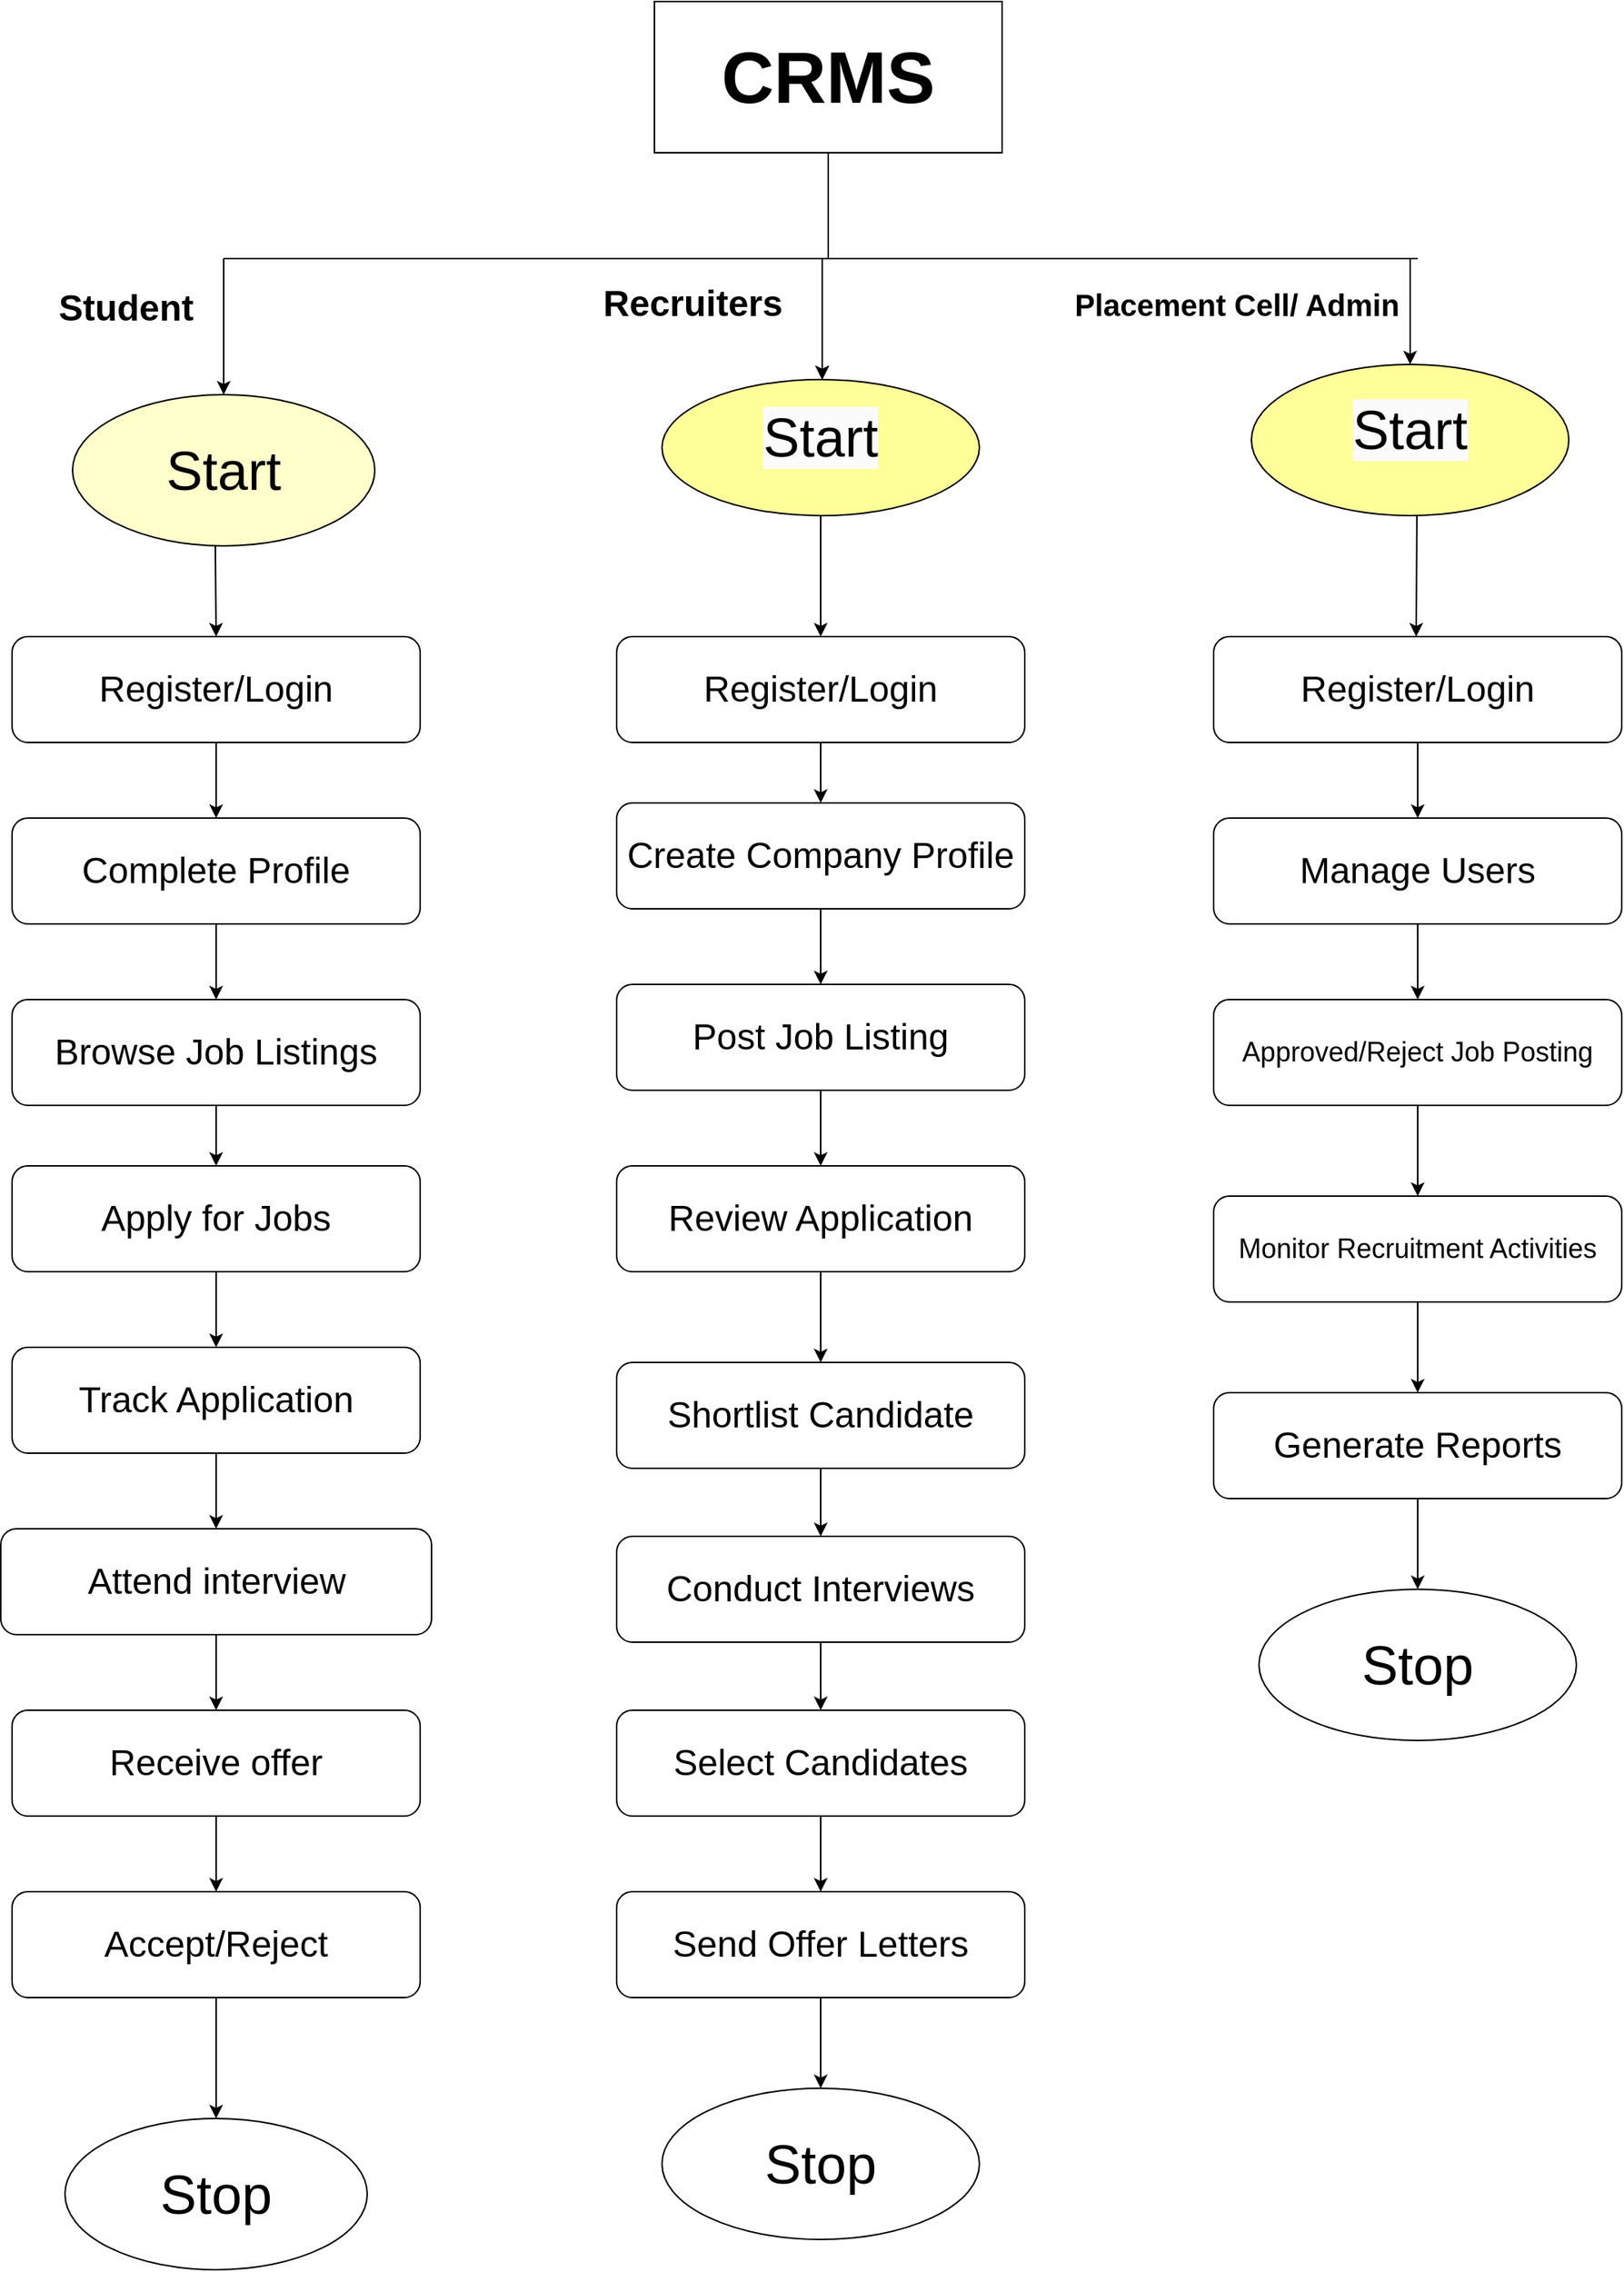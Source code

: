 <mxfile version="26.0.14">
  <diagram name="Page-1" id="efa7a0a1-bf9b-a30e-e6df-94a7791c09e9">
    <mxGraphModel dx="2575" dy="1200" grid="1" gridSize="10" guides="1" tooltips="1" connect="1" arrows="1" fold="1" page="1" pageScale="1" pageWidth="826" pageHeight="1169" background="none" math="0" shadow="0">
      <root>
        <mxCell id="0" />
        <mxCell id="1" parent="0" />
        <mxCell id="YutBsHjUrztrJLSxxQKj-114" value="&lt;font style=&quot;font-size: 36px;&quot;&gt;Start&lt;/font&gt;" style="ellipse;whiteSpace=wrap;html=1;fillColor=light-dark(#FFFFCC,var(--ge-dark-color, #121212));" vertex="1" parent="1">
          <mxGeometry x="330" y="260" width="200" height="100" as="geometry" />
        </mxCell>
        <mxCell id="YutBsHjUrztrJLSxxQKj-115" value="&lt;font style=&quot;font-size: 48px;&quot;&gt;&lt;b&gt;CRMS&lt;/b&gt;&lt;/font&gt;" style="rounded=0;whiteSpace=wrap;html=1;" vertex="1" parent="1">
          <mxGeometry x="715" width="230" height="100" as="geometry" />
        </mxCell>
        <mxCell id="YutBsHjUrztrJLSxxQKj-116" value="&#xa;&lt;span style=&quot;color: rgb(0, 0, 0); font-family: Helvetica; font-size: 36px; font-style: normal; font-variant-ligatures: normal; font-variant-caps: normal; font-weight: 400; letter-spacing: normal; orphans: 2; text-align: center; text-indent: 0px; text-transform: none; widows: 2; word-spacing: 0px; -webkit-text-stroke-width: 0px; white-space: normal; background-color: rgb(251, 251, 251); text-decoration-thickness: initial; text-decoration-style: initial; text-decoration-color: initial; display: inline !important; float: none;&quot;&gt;Start&lt;/span&gt;&#xa;&#xa;" style="ellipse;whiteSpace=wrap;html=1;fillColor=light-dark(#FFFF99,var(--ge-dark-color, #121212));" vertex="1" parent="1">
          <mxGeometry x="720" y="250" width="210" height="90" as="geometry" />
        </mxCell>
        <mxCell id="YutBsHjUrztrJLSxxQKj-117" value="&#xa;&lt;span style=&quot;color: rgb(0, 0, 0); font-family: Helvetica; font-size: 36px; font-style: normal; font-variant-ligatures: normal; font-variant-caps: normal; font-weight: 400; letter-spacing: normal; orphans: 2; text-align: center; text-indent: 0px; text-transform: none; widows: 2; word-spacing: 0px; -webkit-text-stroke-width: 0px; white-space: normal; background-color: rgb(251, 251, 251); text-decoration-thickness: initial; text-decoration-style: initial; text-decoration-color: initial; display: inline !important; float: none;&quot;&gt;Start&lt;/span&gt;&#xa;&#xa;" style="ellipse;whiteSpace=wrap;html=1;fillColor=light-dark(#FFFF99,var(--ge-dark-color, #121212));" vertex="1" parent="1">
          <mxGeometry x="1110" y="240" width="210" height="100" as="geometry" />
        </mxCell>
        <mxCell id="YutBsHjUrztrJLSxxQKj-118" value="" style="endArrow=none;html=1;rounded=0;" edge="1" parent="1">
          <mxGeometry width="50" height="50" relative="1" as="geometry">
            <mxPoint x="430" y="170" as="sourcePoint" />
            <mxPoint x="1220" y="170" as="targetPoint" />
          </mxGeometry>
        </mxCell>
        <mxCell id="YutBsHjUrztrJLSxxQKj-119" value="" style="endArrow=classic;html=1;rounded=0;" edge="1" parent="1" target="YutBsHjUrztrJLSxxQKj-114">
          <mxGeometry width="50" height="50" relative="1" as="geometry">
            <mxPoint x="430" y="170" as="sourcePoint" />
            <mxPoint x="960" y="450" as="targetPoint" />
          </mxGeometry>
        </mxCell>
        <mxCell id="YutBsHjUrztrJLSxxQKj-120" value="" style="endArrow=classic;html=1;rounded=0;" edge="1" parent="1">
          <mxGeometry width="50" height="50" relative="1" as="geometry">
            <mxPoint x="826" y="170" as="sourcePoint" />
            <mxPoint x="826" y="250" as="targetPoint" />
          </mxGeometry>
        </mxCell>
        <mxCell id="YutBsHjUrztrJLSxxQKj-121" value="" style="endArrow=classic;html=1;rounded=0;" edge="1" parent="1">
          <mxGeometry width="50" height="50" relative="1" as="geometry">
            <mxPoint x="826" y="170" as="sourcePoint" />
            <mxPoint x="826" y="250" as="targetPoint" />
            <Array as="points">
              <mxPoint x="826" y="220" />
            </Array>
          </mxGeometry>
        </mxCell>
        <mxCell id="YutBsHjUrztrJLSxxQKj-123" value="" style="endArrow=classic;html=1;rounded=0;" edge="1" parent="1">
          <mxGeometry width="50" height="50" relative="1" as="geometry">
            <mxPoint x="826" y="170" as="sourcePoint" />
            <mxPoint x="826" y="250" as="targetPoint" />
            <Array as="points">
              <mxPoint x="826" y="190" />
              <mxPoint x="826" y="220" />
            </Array>
          </mxGeometry>
        </mxCell>
        <mxCell id="YutBsHjUrztrJLSxxQKj-127" value="" style="endArrow=classic;html=1;rounded=0;entryX=0.5;entryY=0;entryDx=0;entryDy=0;" edge="1" parent="1" target="YutBsHjUrztrJLSxxQKj-117">
          <mxGeometry width="50" height="50" relative="1" as="geometry">
            <mxPoint x="1215" y="170" as="sourcePoint" />
            <mxPoint x="960" y="450" as="targetPoint" />
          </mxGeometry>
        </mxCell>
        <mxCell id="YutBsHjUrztrJLSxxQKj-128" value="&lt;font style=&quot;font-size: 24px;&quot;&gt;Register/Login&lt;/font&gt;" style="rounded=1;whiteSpace=wrap;html=1;" vertex="1" parent="1">
          <mxGeometry x="290" y="420" width="270" height="70" as="geometry" />
        </mxCell>
        <mxCell id="YutBsHjUrztrJLSxxQKj-129" value="&lt;font style=&quot;font-size: 24px;&quot;&gt;Complete Profile&lt;/font&gt;" style="rounded=1;whiteSpace=wrap;html=1;" vertex="1" parent="1">
          <mxGeometry x="290" y="540" width="270" height="70" as="geometry" />
        </mxCell>
        <mxCell id="YutBsHjUrztrJLSxxQKj-130" value="&lt;font style=&quot;font-size: 24px;&quot;&gt;Browse Job Listings&lt;/font&gt;" style="rounded=1;whiteSpace=wrap;html=1;" vertex="1" parent="1">
          <mxGeometry x="290" y="660" width="270" height="70" as="geometry" />
        </mxCell>
        <mxCell id="YutBsHjUrztrJLSxxQKj-131" value="&lt;font style=&quot;font-size: 24px;&quot;&gt;Apply for Jobs&lt;/font&gt;" style="rounded=1;whiteSpace=wrap;html=1;" vertex="1" parent="1">
          <mxGeometry x="290" y="770" width="270" height="70" as="geometry" />
        </mxCell>
        <mxCell id="YutBsHjUrztrJLSxxQKj-132" value="&lt;font style=&quot;font-size: 24px;&quot;&gt;Track Application&lt;/font&gt;" style="rounded=1;whiteSpace=wrap;html=1;" vertex="1" parent="1">
          <mxGeometry x="290" y="890" width="270" height="70" as="geometry" />
        </mxCell>
        <mxCell id="YutBsHjUrztrJLSxxQKj-133" value="&lt;font style=&quot;font-size: 24px;&quot;&gt;Attend interview&lt;/font&gt;" style="rounded=1;whiteSpace=wrap;html=1;" vertex="1" parent="1">
          <mxGeometry x="282.5" y="1010" width="285" height="70" as="geometry" />
        </mxCell>
        <mxCell id="YutBsHjUrztrJLSxxQKj-134" value="&lt;font style=&quot;font-size: 24px;&quot;&gt;Receive offer&lt;/font&gt;" style="rounded=1;whiteSpace=wrap;html=1;" vertex="1" parent="1">
          <mxGeometry x="290" y="1130" width="270" height="70" as="geometry" />
        </mxCell>
        <mxCell id="YutBsHjUrztrJLSxxQKj-135" value="&lt;font style=&quot;font-size: 24px;&quot;&gt;Accept/Reject&lt;/font&gt;" style="rounded=1;whiteSpace=wrap;html=1;" vertex="1" parent="1">
          <mxGeometry x="290" y="1250" width="270" height="70" as="geometry" />
        </mxCell>
        <mxCell id="YutBsHjUrztrJLSxxQKj-136" value="&lt;span style=&quot;font-size: 24px;&quot;&gt;Register/Login&lt;/span&gt;" style="rounded=1;whiteSpace=wrap;html=1;" vertex="1" parent="1">
          <mxGeometry x="1085" y="420" width="270" height="70" as="geometry" />
        </mxCell>
        <mxCell id="YutBsHjUrztrJLSxxQKj-137" value="&lt;font style=&quot;font-size: 18px;&quot;&gt;Approved/Reject Job Posting&lt;/font&gt;" style="rounded=1;whiteSpace=wrap;html=1;" vertex="1" parent="1">
          <mxGeometry x="1085" y="660" width="270" height="70" as="geometry" />
        </mxCell>
        <mxCell id="YutBsHjUrztrJLSxxQKj-138" value="&lt;font style=&quot;font-size: 24px;&quot;&gt;Manage Users&lt;/font&gt;" style="rounded=1;whiteSpace=wrap;html=1;" vertex="1" parent="1">
          <mxGeometry x="1085" y="540" width="270" height="70" as="geometry" />
        </mxCell>
        <mxCell id="YutBsHjUrztrJLSxxQKj-139" value="&lt;font style=&quot;font-size: 24px;&quot;&gt;Select Candidates&lt;/font&gt;" style="rounded=1;whiteSpace=wrap;html=1;" vertex="1" parent="1">
          <mxGeometry x="690" y="1130" width="270" height="70" as="geometry" />
        </mxCell>
        <mxCell id="YutBsHjUrztrJLSxxQKj-140" value="&lt;font style=&quot;font-size: 18px;&quot;&gt;Monitor Recruitment Activities&lt;/font&gt;" style="rounded=1;whiteSpace=wrap;html=1;" vertex="1" parent="1">
          <mxGeometry x="1085" y="790" width="270" height="70" as="geometry" />
        </mxCell>
        <mxCell id="YutBsHjUrztrJLSxxQKj-141" value="&lt;font style=&quot;font-size: 24px;&quot;&gt;Generate Reports&lt;/font&gt;" style="rounded=1;whiteSpace=wrap;html=1;" vertex="1" parent="1">
          <mxGeometry x="1085" y="920" width="270" height="70" as="geometry" />
        </mxCell>
        <mxCell id="YutBsHjUrztrJLSxxQKj-144" value="&lt;span style=&quot;font-size: 24px;&quot;&gt;Register/Login&lt;/span&gt;" style="rounded=1;whiteSpace=wrap;html=1;" vertex="1" parent="1">
          <mxGeometry x="690" y="420" width="270" height="70" as="geometry" />
        </mxCell>
        <mxCell id="YutBsHjUrztrJLSxxQKj-145" value="&lt;font style=&quot;font-size: 24px;&quot;&gt;Create Company Profile&lt;/font&gt;" style="rounded=1;whiteSpace=wrap;html=1;" vertex="1" parent="1">
          <mxGeometry x="690" y="530" width="270" height="70" as="geometry" />
        </mxCell>
        <mxCell id="YutBsHjUrztrJLSxxQKj-147" value="&lt;font style=&quot;font-size: 24px;&quot;&gt;Post Job Listing&lt;/font&gt;" style="rounded=1;whiteSpace=wrap;html=1;" vertex="1" parent="1">
          <mxGeometry x="690" y="650" width="270" height="70" as="geometry" />
        </mxCell>
        <mxCell id="YutBsHjUrztrJLSxxQKj-148" value="&lt;font style=&quot;font-size: 24px;&quot;&gt;Review Application&lt;/font&gt;" style="rounded=1;whiteSpace=wrap;html=1;" vertex="1" parent="1">
          <mxGeometry x="690" y="770" width="270" height="70" as="geometry" />
        </mxCell>
        <mxCell id="YutBsHjUrztrJLSxxQKj-149" value="&lt;font style=&quot;font-size: 24px;&quot;&gt;Shortlist Candidate&lt;/font&gt;" style="rounded=1;whiteSpace=wrap;html=1;" vertex="1" parent="1">
          <mxGeometry x="690" y="900" width="270" height="70" as="geometry" />
        </mxCell>
        <mxCell id="YutBsHjUrztrJLSxxQKj-150" value="&lt;font style=&quot;font-size: 24px;&quot;&gt;Conduct Interviews&lt;/font&gt;" style="rounded=1;whiteSpace=wrap;html=1;" vertex="1" parent="1">
          <mxGeometry x="690" y="1015" width="270" height="70" as="geometry" />
        </mxCell>
        <mxCell id="YutBsHjUrztrJLSxxQKj-151" value="&lt;font style=&quot;font-size: 24px;&quot;&gt;Send Offer Letters&lt;/font&gt;" style="rounded=1;whiteSpace=wrap;html=1;" vertex="1" parent="1">
          <mxGeometry x="690" y="1250" width="270" height="70" as="geometry" />
        </mxCell>
        <mxCell id="YutBsHjUrztrJLSxxQKj-152" value="" style="endArrow=none;html=1;rounded=0;exitX=0.5;exitY=1;exitDx=0;exitDy=0;" edge="1" parent="1" source="YutBsHjUrztrJLSxxQKj-115">
          <mxGeometry width="50" height="50" relative="1" as="geometry">
            <mxPoint x="910" y="720" as="sourcePoint" />
            <mxPoint x="830" y="170" as="targetPoint" />
            <Array as="points">
              <mxPoint x="830" y="140" />
            </Array>
          </mxGeometry>
        </mxCell>
        <mxCell id="YutBsHjUrztrJLSxxQKj-153" value="" style="endArrow=classic;html=1;rounded=0;entryX=0.5;entryY=0;entryDx=0;entryDy=0;" edge="1" parent="1" target="YutBsHjUrztrJLSxxQKj-128">
          <mxGeometry width="50" height="50" relative="1" as="geometry">
            <mxPoint x="424.47" y="360" as="sourcePoint" />
            <mxPoint x="424.47" y="450" as="targetPoint" />
          </mxGeometry>
        </mxCell>
        <mxCell id="YutBsHjUrztrJLSxxQKj-154" value="" style="endArrow=classic;html=1;rounded=0;entryX=0.5;entryY=0;entryDx=0;entryDy=0;" edge="1" parent="1" target="YutBsHjUrztrJLSxxQKj-144">
          <mxGeometry width="50" height="50" relative="1" as="geometry">
            <mxPoint x="825" y="340" as="sourcePoint" />
            <mxPoint x="830" y="410" as="targetPoint" />
          </mxGeometry>
        </mxCell>
        <mxCell id="YutBsHjUrztrJLSxxQKj-155" value="" style="endArrow=classic;html=1;rounded=0;" edge="1" parent="1">
          <mxGeometry width="50" height="50" relative="1" as="geometry">
            <mxPoint x="1219.47" y="340" as="sourcePoint" />
            <mxPoint x="1219" y="420" as="targetPoint" />
          </mxGeometry>
        </mxCell>
        <mxCell id="YutBsHjUrztrJLSxxQKj-157" value="&lt;font style=&quot;font-size: 36px;&quot;&gt;Stop&lt;/font&gt;" style="ellipse;whiteSpace=wrap;html=1;" vertex="1" parent="1">
          <mxGeometry x="1115" y="1050" width="210" height="100" as="geometry" />
        </mxCell>
        <mxCell id="YutBsHjUrztrJLSxxQKj-158" value="&lt;font style=&quot;font-size: 36px;&quot;&gt;Stop&lt;/font&gt;" style="ellipse;whiteSpace=wrap;html=1;" vertex="1" parent="1">
          <mxGeometry x="720" y="1380" width="210" height="100" as="geometry" />
        </mxCell>
        <mxCell id="YutBsHjUrztrJLSxxQKj-159" value="&lt;font style=&quot;font-size: 36px;&quot;&gt;Stop&lt;/font&gt;" style="ellipse;whiteSpace=wrap;html=1;" vertex="1" parent="1">
          <mxGeometry x="325" y="1400" width="200" height="100" as="geometry" />
        </mxCell>
        <mxCell id="YutBsHjUrztrJLSxxQKj-160" value="" style="endArrow=classic;html=1;rounded=0;exitX=0.5;exitY=1;exitDx=0;exitDy=0;" edge="1" parent="1" source="YutBsHjUrztrJLSxxQKj-135" target="YutBsHjUrztrJLSxxQKj-159">
          <mxGeometry width="50" height="50" relative="1" as="geometry">
            <mxPoint x="900" y="1050" as="sourcePoint" />
            <mxPoint x="950" y="1000" as="targetPoint" />
          </mxGeometry>
        </mxCell>
        <mxCell id="YutBsHjUrztrJLSxxQKj-161" value="" style="endArrow=classic;html=1;rounded=0;exitX=0.5;exitY=1;exitDx=0;exitDy=0;entryX=0.5;entryY=0;entryDx=0;entryDy=0;" edge="1" parent="1" source="YutBsHjUrztrJLSxxQKj-151" target="YutBsHjUrztrJLSxxQKj-158">
          <mxGeometry width="50" height="50" relative="1" as="geometry">
            <mxPoint x="900" y="1050" as="sourcePoint" />
            <mxPoint x="950" y="1000" as="targetPoint" />
          </mxGeometry>
        </mxCell>
        <mxCell id="YutBsHjUrztrJLSxxQKj-162" value="" style="endArrow=classic;html=1;rounded=0;exitX=0.5;exitY=1;exitDx=0;exitDy=0;entryX=0.5;entryY=0;entryDx=0;entryDy=0;" edge="1" parent="1" source="YutBsHjUrztrJLSxxQKj-141" target="YutBsHjUrztrJLSxxQKj-157">
          <mxGeometry width="50" height="50" relative="1" as="geometry">
            <mxPoint x="900" y="1050" as="sourcePoint" />
            <mxPoint x="950" y="1000" as="targetPoint" />
          </mxGeometry>
        </mxCell>
        <mxCell id="YutBsHjUrztrJLSxxQKj-163" value="" style="endArrow=classic;html=1;rounded=0;exitX=0.5;exitY=1;exitDx=0;exitDy=0;entryX=0.5;entryY=0;entryDx=0;entryDy=0;" edge="1" parent="1" source="YutBsHjUrztrJLSxxQKj-128" target="YutBsHjUrztrJLSxxQKj-129">
          <mxGeometry width="50" height="50" relative="1" as="geometry">
            <mxPoint x="900" y="1050" as="sourcePoint" />
            <mxPoint x="950" y="1000" as="targetPoint" />
          </mxGeometry>
        </mxCell>
        <mxCell id="YutBsHjUrztrJLSxxQKj-164" value="" style="endArrow=classic;html=1;rounded=0;exitX=0.5;exitY=1;exitDx=0;exitDy=0;" edge="1" parent="1" source="YutBsHjUrztrJLSxxQKj-129" target="YutBsHjUrztrJLSxxQKj-130">
          <mxGeometry width="50" height="50" relative="1" as="geometry">
            <mxPoint x="900" y="1050" as="sourcePoint" />
            <mxPoint x="950" y="1000" as="targetPoint" />
          </mxGeometry>
        </mxCell>
        <mxCell id="YutBsHjUrztrJLSxxQKj-165" value="" style="endArrow=classic;html=1;rounded=0;exitX=0.5;exitY=1;exitDx=0;exitDy=0;entryX=0.5;entryY=0;entryDx=0;entryDy=0;" edge="1" parent="1" source="YutBsHjUrztrJLSxxQKj-130" target="YutBsHjUrztrJLSxxQKj-131">
          <mxGeometry width="50" height="50" relative="1" as="geometry">
            <mxPoint x="900" y="1050" as="sourcePoint" />
            <mxPoint x="950" y="1000" as="targetPoint" />
          </mxGeometry>
        </mxCell>
        <mxCell id="YutBsHjUrztrJLSxxQKj-166" value="" style="endArrow=classic;html=1;rounded=0;exitX=0.5;exitY=1;exitDx=0;exitDy=0;" edge="1" parent="1" source="YutBsHjUrztrJLSxxQKj-131" target="YutBsHjUrztrJLSxxQKj-132">
          <mxGeometry width="50" height="50" relative="1" as="geometry">
            <mxPoint x="900" y="1050" as="sourcePoint" />
            <mxPoint x="950" y="1000" as="targetPoint" />
          </mxGeometry>
        </mxCell>
        <mxCell id="YutBsHjUrztrJLSxxQKj-167" value="" style="endArrow=classic;html=1;rounded=0;exitX=0.5;exitY=1;exitDx=0;exitDy=0;entryX=0.5;entryY=0;entryDx=0;entryDy=0;" edge="1" parent="1" source="YutBsHjUrztrJLSxxQKj-132" target="YutBsHjUrztrJLSxxQKj-133">
          <mxGeometry width="50" height="50" relative="1" as="geometry">
            <mxPoint x="900" y="1050" as="sourcePoint" />
            <mxPoint x="950" y="1000" as="targetPoint" />
          </mxGeometry>
        </mxCell>
        <mxCell id="YutBsHjUrztrJLSxxQKj-168" value="" style="endArrow=classic;html=1;rounded=0;exitX=0.5;exitY=1;exitDx=0;exitDy=0;entryX=0.5;entryY=0;entryDx=0;entryDy=0;" edge="1" parent="1" source="YutBsHjUrztrJLSxxQKj-133" target="YutBsHjUrztrJLSxxQKj-134">
          <mxGeometry width="50" height="50" relative="1" as="geometry">
            <mxPoint x="900" y="1050" as="sourcePoint" />
            <mxPoint x="950" y="1000" as="targetPoint" />
          </mxGeometry>
        </mxCell>
        <mxCell id="YutBsHjUrztrJLSxxQKj-169" value="" style="endArrow=classic;html=1;rounded=0;exitX=0.5;exitY=1;exitDx=0;exitDy=0;entryX=0.5;entryY=0;entryDx=0;entryDy=0;" edge="1" parent="1" source="YutBsHjUrztrJLSxxQKj-134" target="YutBsHjUrztrJLSxxQKj-135">
          <mxGeometry width="50" height="50" relative="1" as="geometry">
            <mxPoint x="900" y="1230" as="sourcePoint" />
            <mxPoint x="950" y="1180" as="targetPoint" />
          </mxGeometry>
        </mxCell>
        <mxCell id="YutBsHjUrztrJLSxxQKj-170" value="" style="endArrow=classic;html=1;rounded=0;exitX=0.5;exitY=1;exitDx=0;exitDy=0;entryX=0.5;entryY=0;entryDx=0;entryDy=0;" edge="1" parent="1" source="YutBsHjUrztrJLSxxQKj-144" target="YutBsHjUrztrJLSxxQKj-145">
          <mxGeometry width="50" height="50" relative="1" as="geometry">
            <mxPoint x="900" y="870" as="sourcePoint" />
            <mxPoint x="950" y="820" as="targetPoint" />
          </mxGeometry>
        </mxCell>
        <mxCell id="YutBsHjUrztrJLSxxQKj-171" value="" style="endArrow=classic;html=1;rounded=0;exitX=0.5;exitY=1;exitDx=0;exitDy=0;entryX=0.5;entryY=0;entryDx=0;entryDy=0;" edge="1" parent="1" source="YutBsHjUrztrJLSxxQKj-145" target="YutBsHjUrztrJLSxxQKj-147">
          <mxGeometry width="50" height="50" relative="1" as="geometry">
            <mxPoint x="900" y="870" as="sourcePoint" />
            <mxPoint x="950" y="820" as="targetPoint" />
          </mxGeometry>
        </mxCell>
        <mxCell id="YutBsHjUrztrJLSxxQKj-172" value="" style="endArrow=classic;html=1;rounded=0;exitX=0.5;exitY=1;exitDx=0;exitDy=0;entryX=0.5;entryY=0;entryDx=0;entryDy=0;" edge="1" parent="1" source="YutBsHjUrztrJLSxxQKj-150" target="YutBsHjUrztrJLSxxQKj-139">
          <mxGeometry width="50" height="50" relative="1" as="geometry">
            <mxPoint x="900" y="870" as="sourcePoint" />
            <mxPoint x="950" y="820" as="targetPoint" />
          </mxGeometry>
        </mxCell>
        <mxCell id="YutBsHjUrztrJLSxxQKj-173" value="" style="endArrow=classic;html=1;rounded=0;exitX=0.5;exitY=1;exitDx=0;exitDy=0;entryX=0.5;entryY=0;entryDx=0;entryDy=0;" edge="1" parent="1" source="YutBsHjUrztrJLSxxQKj-149" target="YutBsHjUrztrJLSxxQKj-150">
          <mxGeometry width="50" height="50" relative="1" as="geometry">
            <mxPoint x="900" y="870" as="sourcePoint" />
            <mxPoint x="830" y="1010" as="targetPoint" />
          </mxGeometry>
        </mxCell>
        <mxCell id="YutBsHjUrztrJLSxxQKj-174" value="" style="endArrow=classic;html=1;rounded=0;exitX=0.5;exitY=1;exitDx=0;exitDy=0;entryX=0.5;entryY=0;entryDx=0;entryDy=0;" edge="1" parent="1" source="YutBsHjUrztrJLSxxQKj-148" target="YutBsHjUrztrJLSxxQKj-149">
          <mxGeometry width="50" height="50" relative="1" as="geometry">
            <mxPoint x="900" y="870" as="sourcePoint" />
            <mxPoint x="950" y="820" as="targetPoint" />
          </mxGeometry>
        </mxCell>
        <mxCell id="YutBsHjUrztrJLSxxQKj-175" value="" style="endArrow=classic;html=1;rounded=0;exitX=0.5;exitY=1;exitDx=0;exitDy=0;entryX=0.5;entryY=0;entryDx=0;entryDy=0;" edge="1" parent="1" source="YutBsHjUrztrJLSxxQKj-147" target="YutBsHjUrztrJLSxxQKj-148">
          <mxGeometry width="50" height="50" relative="1" as="geometry">
            <mxPoint x="900" y="870" as="sourcePoint" />
            <mxPoint x="950" y="820" as="targetPoint" />
          </mxGeometry>
        </mxCell>
        <mxCell id="YutBsHjUrztrJLSxxQKj-176" value="" style="endArrow=classic;html=1;rounded=0;exitX=0.5;exitY=1;exitDx=0;exitDy=0;" edge="1" parent="1" source="YutBsHjUrztrJLSxxQKj-139" target="YutBsHjUrztrJLSxxQKj-151">
          <mxGeometry width="50" height="50" relative="1" as="geometry">
            <mxPoint x="900" y="870" as="sourcePoint" />
            <mxPoint x="950" y="820" as="targetPoint" />
          </mxGeometry>
        </mxCell>
        <mxCell id="YutBsHjUrztrJLSxxQKj-177" value="" style="endArrow=classic;html=1;rounded=0;exitX=0.5;exitY=1;exitDx=0;exitDy=0;entryX=0.5;entryY=0;entryDx=0;entryDy=0;" edge="1" parent="1" source="YutBsHjUrztrJLSxxQKj-136" target="YutBsHjUrztrJLSxxQKj-138">
          <mxGeometry width="50" height="50" relative="1" as="geometry">
            <mxPoint x="900" y="870" as="sourcePoint" />
            <mxPoint x="950" y="820" as="targetPoint" />
          </mxGeometry>
        </mxCell>
        <mxCell id="YutBsHjUrztrJLSxxQKj-178" value="" style="endArrow=classic;html=1;rounded=0;exitX=0.5;exitY=1;exitDx=0;exitDy=0;entryX=0.5;entryY=0;entryDx=0;entryDy=0;" edge="1" parent="1" source="YutBsHjUrztrJLSxxQKj-138" target="YutBsHjUrztrJLSxxQKj-137">
          <mxGeometry width="50" height="50" relative="1" as="geometry">
            <mxPoint x="900" y="870" as="sourcePoint" />
            <mxPoint x="950" y="820" as="targetPoint" />
          </mxGeometry>
        </mxCell>
        <mxCell id="YutBsHjUrztrJLSxxQKj-179" value="" style="endArrow=classic;html=1;rounded=0;exitX=0.5;exitY=1;exitDx=0;exitDy=0;" edge="1" parent="1" source="YutBsHjUrztrJLSxxQKj-137" target="YutBsHjUrztrJLSxxQKj-140">
          <mxGeometry width="50" height="50" relative="1" as="geometry">
            <mxPoint x="900" y="870" as="sourcePoint" />
            <mxPoint x="950" y="820" as="targetPoint" />
          </mxGeometry>
        </mxCell>
        <mxCell id="YutBsHjUrztrJLSxxQKj-180" value="" style="endArrow=classic;html=1;rounded=0;exitX=0.5;exitY=1;exitDx=0;exitDy=0;entryX=0.5;entryY=0;entryDx=0;entryDy=0;" edge="1" parent="1" source="YutBsHjUrztrJLSxxQKj-140" target="YutBsHjUrztrJLSxxQKj-141">
          <mxGeometry width="50" height="50" relative="1" as="geometry">
            <mxPoint x="900" y="870" as="sourcePoint" />
            <mxPoint x="950" y="820" as="targetPoint" />
          </mxGeometry>
        </mxCell>
        <mxCell id="YutBsHjUrztrJLSxxQKj-181" value="&lt;font style=&quot;font-size: 24px;&quot;&gt;&lt;b style=&quot;&quot;&gt;Student&lt;/b&gt;&lt;/font&gt;" style="text;html=1;align=center;verticalAlign=middle;resizable=0;points=[];autosize=1;strokeColor=none;fillColor=none;" vertex="1" parent="1">
          <mxGeometry x="310" y="183" width="110" height="40" as="geometry" />
        </mxCell>
        <mxCell id="YutBsHjUrztrJLSxxQKj-183" value="&lt;font style=&quot;font-size: 24px;&quot;&gt;&lt;b&gt;Recruiters&lt;/b&gt;&lt;/font&gt;" style="text;html=1;align=center;verticalAlign=middle;resizable=0;points=[];autosize=1;strokeColor=none;fillColor=none;" vertex="1" parent="1">
          <mxGeometry x="670" y="180" width="140" height="40" as="geometry" />
        </mxCell>
        <mxCell id="YutBsHjUrztrJLSxxQKj-184" value="&lt;font style=&quot;font-size: 20px;&quot;&gt;&lt;b style=&quot;&quot;&gt;Placement Cell/ Admin&lt;/b&gt;&lt;/font&gt;" style="text;html=1;align=center;verticalAlign=middle;resizable=0;points=[];autosize=1;strokeColor=none;fillColor=none;" vertex="1" parent="1">
          <mxGeometry x="980" y="180" width="240" height="40" as="geometry" />
        </mxCell>
      </root>
    </mxGraphModel>
  </diagram>
</mxfile>
